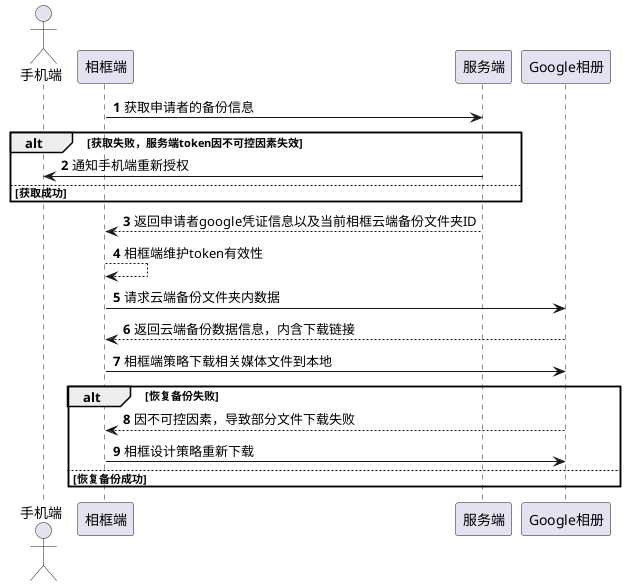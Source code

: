@startuml
'https://plantuml.com/sequence-diagram

autonumber

actor 手机端 as phone
participant 相框端 as frame
participant 服务端 as service
participant Google相册 as cloud

frame -> service:获取申请者的备份信息
alt 获取失败，服务端token因不可控因素失效
phone <- service:通知手机端重新授权
else 获取成功
end
frame <-- service:返回申请者google凭证信息以及当前相框云端备份文件夹ID
frame --> frame:相框端维护token有效性

frame -> cloud:请求云端备份文件夹内数据
frame <-- cloud:返回云端备份数据信息，内含下载链接
frame -> cloud:相框端策略下载相关媒体文件到本地

alt 恢复备份失败
frame <-- cloud:因不可控因素，导致部分文件下载失败
frame -> cloud:相框设计策略重新下载
else 恢复备份成功
end

@enduml